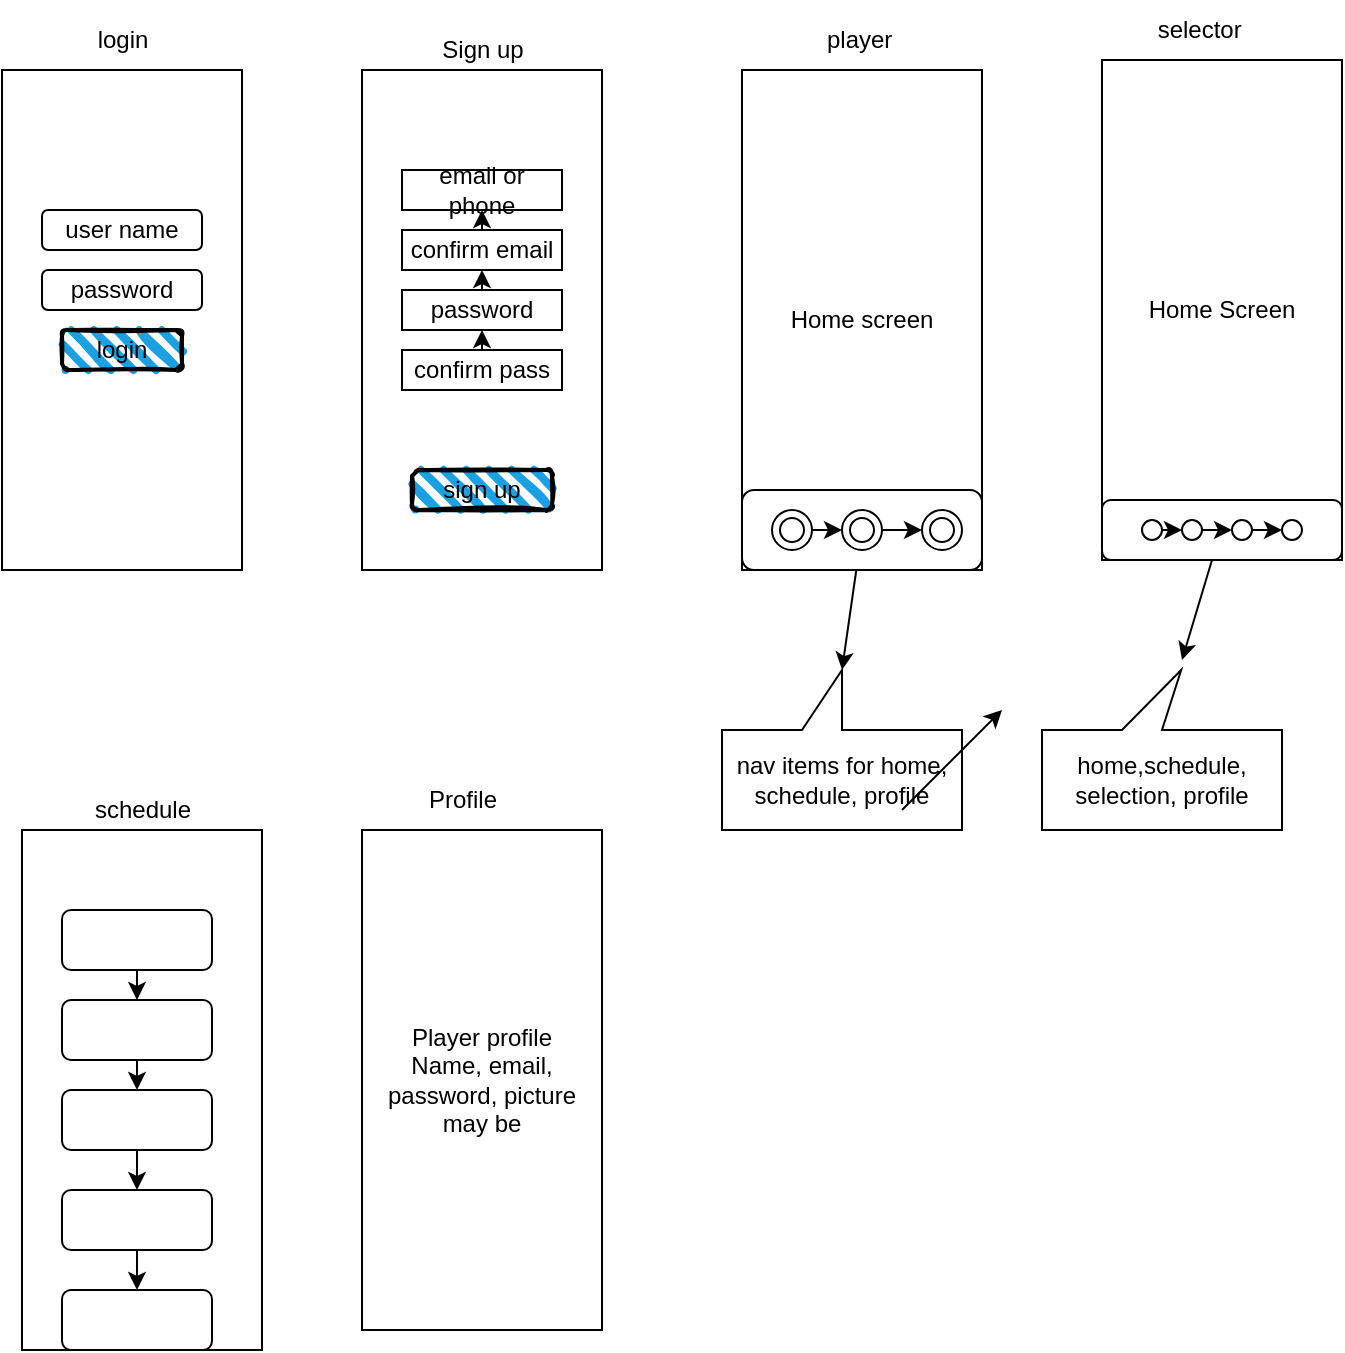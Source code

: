 <mxfile>
    <diagram id="ueoeoGH1F4XLIX-ExMUr" name="Page-1">
        <mxGraphModel dx="1068" dy="802" grid="1" gridSize="10" guides="1" tooltips="1" connect="1" arrows="1" fold="1" page="1" pageScale="1" pageWidth="850" pageHeight="1100" math="0" shadow="0">
            <root>
                <mxCell id="0"/>
                <mxCell id="1" parent="0"/>
                <mxCell id="2" value="" style="rounded=0;whiteSpace=wrap;html=1;" vertex="1" parent="1">
                    <mxGeometry x="40" y="70" width="120" height="250" as="geometry"/>
                </mxCell>
                <mxCell id="4" value="login" style="rounded=1;whiteSpace=wrap;html=1;strokeWidth=2;fillWeight=4;hachureGap=8;hachureAngle=45;fillColor=#1ba1e2;sketch=1;" vertex="1" parent="1">
                    <mxGeometry x="70" y="200" width="60" height="20" as="geometry"/>
                </mxCell>
                <mxCell id="5" value="password" style="rounded=1;whiteSpace=wrap;html=1;" vertex="1" parent="1">
                    <mxGeometry x="60" y="170" width="80" height="20" as="geometry"/>
                </mxCell>
                <mxCell id="6" value="user name" style="rounded=1;whiteSpace=wrap;html=1;" vertex="1" parent="1">
                    <mxGeometry x="60" y="140" width="80" height="20" as="geometry"/>
                </mxCell>
                <mxCell id="7" value="login" style="text;html=1;align=center;verticalAlign=middle;resizable=0;points=[];autosize=1;strokeColor=none;fillColor=none;" vertex="1" parent="1">
                    <mxGeometry x="75" y="40" width="50" height="30" as="geometry"/>
                </mxCell>
                <mxCell id="8" value="" style="rounded=0;whiteSpace=wrap;html=1;" vertex="1" parent="1">
                    <mxGeometry x="220" y="70" width="120" height="250" as="geometry"/>
                </mxCell>
                <mxCell id="9" value="Sign up" style="text;html=1;align=center;verticalAlign=middle;resizable=0;points=[];autosize=1;strokeColor=none;fillColor=none;" vertex="1" parent="1">
                    <mxGeometry x="250" y="45" width="60" height="30" as="geometry"/>
                </mxCell>
                <mxCell id="13" style="edgeStyle=none;html=1;" edge="1" parent="1">
                    <mxGeometry relative="1" as="geometry">
                        <mxPoint x="520" y="420" as="targetPoint"/>
                        <mxPoint x="520" y="420" as="sourcePoint"/>
                    </mxGeometry>
                </mxCell>
                <mxCell id="22" value="" style="edgeStyle=none;html=1;" edge="1" parent="1" source="11" target="21">
                    <mxGeometry relative="1" as="geometry"/>
                </mxCell>
                <mxCell id="11" value="confirm pass" style="rounded=0;whiteSpace=wrap;html=1;" vertex="1" parent="1">
                    <mxGeometry x="240" y="210" width="80" height="20" as="geometry"/>
                </mxCell>
                <mxCell id="24" value="" style="edgeStyle=none;html=1;" edge="1" parent="1" source="21" target="23">
                    <mxGeometry relative="1" as="geometry"/>
                </mxCell>
                <mxCell id="21" value="password" style="rounded=0;whiteSpace=wrap;html=1;" vertex="1" parent="1">
                    <mxGeometry x="240" y="180" width="80" height="20" as="geometry"/>
                </mxCell>
                <mxCell id="26" value="" style="edgeStyle=none;html=1;" edge="1" parent="1" source="23" target="25">
                    <mxGeometry relative="1" as="geometry"/>
                </mxCell>
                <mxCell id="23" value="confirm email" style="rounded=0;whiteSpace=wrap;html=1;" vertex="1" parent="1">
                    <mxGeometry x="240" y="150" width="80" height="20" as="geometry"/>
                </mxCell>
                <mxCell id="25" value="email or phone" style="rounded=0;whiteSpace=wrap;html=1;" vertex="1" parent="1">
                    <mxGeometry x="240" y="120" width="80" height="20" as="geometry"/>
                </mxCell>
                <mxCell id="27" value="sign up" style="rounded=1;whiteSpace=wrap;html=1;strokeWidth=2;fillWeight=4;hachureGap=8;hachureAngle=45;fillColor=#1ba1e2;sketch=1;" vertex="1" parent="1">
                    <mxGeometry x="245" y="270" width="70" height="20" as="geometry"/>
                </mxCell>
                <mxCell id="28" value="Home screen" style="rounded=0;whiteSpace=wrap;html=1;" vertex="1" parent="1">
                    <mxGeometry x="410" y="70" width="120" height="250" as="geometry"/>
                </mxCell>
                <mxCell id="29" value="" style="rounded=1;whiteSpace=wrap;html=1;" vertex="1" parent="1">
                    <mxGeometry x="410" y="280" width="120" height="40" as="geometry"/>
                </mxCell>
                <mxCell id="32" value="" style="edgeStyle=none;html=1;" edge="1" parent="1" source="30" target="31">
                    <mxGeometry relative="1" as="geometry"/>
                </mxCell>
                <mxCell id="30" value="" style="ellipse;shape=doubleEllipse;whiteSpace=wrap;html=1;aspect=fixed;" vertex="1" parent="1">
                    <mxGeometry x="425" y="290" width="20" height="20" as="geometry"/>
                </mxCell>
                <mxCell id="34" value="" style="edgeStyle=none;html=1;" edge="1" parent="1" source="31" target="33">
                    <mxGeometry relative="1" as="geometry"/>
                </mxCell>
                <mxCell id="31" value="" style="ellipse;shape=doubleEllipse;whiteSpace=wrap;html=1;aspect=fixed;" vertex="1" parent="1">
                    <mxGeometry x="460" y="290" width="20" height="20" as="geometry"/>
                </mxCell>
                <mxCell id="33" value="" style="ellipse;shape=doubleEllipse;whiteSpace=wrap;html=1;aspect=fixed;" vertex="1" parent="1">
                    <mxGeometry x="500" y="290" width="20" height="20" as="geometry"/>
                </mxCell>
                <mxCell id="35" value="" style="endArrow=classic;html=1;" edge="1" parent="1" source="29">
                    <mxGeometry width="50" height="50" relative="1" as="geometry">
                        <mxPoint x="490" y="430" as="sourcePoint"/>
                        <mxPoint x="460" y="370" as="targetPoint"/>
                        <Array as="points">
                            <mxPoint x="460" y="370"/>
                        </Array>
                    </mxGeometry>
                </mxCell>
                <mxCell id="36" value="nav items for home, schedule, profile" style="shape=callout;whiteSpace=wrap;html=1;perimeter=calloutPerimeter;direction=west;" vertex="1" parent="1">
                    <mxGeometry x="400" y="370" width="120" height="80" as="geometry"/>
                </mxCell>
                <mxCell id="37" value="player&amp;nbsp;" style="text;html=1;align=center;verticalAlign=middle;resizable=0;points=[];autosize=1;strokeColor=none;fillColor=none;" vertex="1" parent="1">
                    <mxGeometry x="440" y="40" width="60" height="30" as="geometry"/>
                </mxCell>
                <mxCell id="38" value="Home Screen" style="rounded=0;whiteSpace=wrap;html=1;" vertex="1" parent="1">
                    <mxGeometry x="590" y="65" width="120" height="250" as="geometry"/>
                </mxCell>
                <mxCell id="40" value="" style="rounded=1;whiteSpace=wrap;html=1;" vertex="1" parent="1">
                    <mxGeometry x="590" y="285" width="120" height="30" as="geometry"/>
                </mxCell>
                <mxCell id="55" value="" style="group;rotation=180;" vertex="1" connectable="0" parent="1">
                    <mxGeometry x="610" y="295" width="80" height="10" as="geometry"/>
                </mxCell>
                <mxCell id="43" value="" style="ellipse;whiteSpace=wrap;html=1;aspect=fixed;" vertex="1" parent="55">
                    <mxGeometry width="10" height="10" as="geometry"/>
                </mxCell>
                <mxCell id="46" value="" style="ellipse;whiteSpace=wrap;html=1;aspect=fixed;" vertex="1" parent="55">
                    <mxGeometry x="20" width="10" height="10" as="geometry"/>
                </mxCell>
                <mxCell id="47" value="" style="edgeStyle=none;html=1;" edge="1" parent="55" source="43" target="46">
                    <mxGeometry relative="1" as="geometry"/>
                </mxCell>
                <mxCell id="48" value="" style="ellipse;whiteSpace=wrap;html=1;aspect=fixed;" vertex="1" parent="55">
                    <mxGeometry x="45" width="10" height="10" as="geometry"/>
                </mxCell>
                <mxCell id="49" value="" style="edgeStyle=none;html=1;" edge="1" parent="55" source="46" target="48">
                    <mxGeometry relative="1" as="geometry"/>
                </mxCell>
                <mxCell id="50" value="" style="ellipse;whiteSpace=wrap;html=1;aspect=fixed;" vertex="1" parent="55">
                    <mxGeometry x="70" width="10" height="10" as="geometry"/>
                </mxCell>
                <mxCell id="51" value="" style="edgeStyle=none;html=1;" edge="1" parent="55" source="48" target="50">
                    <mxGeometry relative="1" as="geometry"/>
                </mxCell>
                <mxCell id="56" value="" style="endArrow=classic;html=1;" edge="1" parent="1">
                    <mxGeometry width="50" height="50" relative="1" as="geometry">
                        <mxPoint x="490" y="440" as="sourcePoint"/>
                        <mxPoint x="540" y="390" as="targetPoint"/>
                    </mxGeometry>
                </mxCell>
                <mxCell id="57" value="" style="endArrow=classic;html=1;" edge="1" parent="1">
                    <mxGeometry width="50" height="50" relative="1" as="geometry">
                        <mxPoint x="645" y="315" as="sourcePoint"/>
                        <mxPoint x="630" y="365" as="targetPoint"/>
                    </mxGeometry>
                </mxCell>
                <mxCell id="58" value="home,schedule, selection, profile" style="shape=callout;whiteSpace=wrap;html=1;perimeter=calloutPerimeter;position2=0.42;direction=west;" vertex="1" parent="1">
                    <mxGeometry x="560" y="370" width="120" height="80" as="geometry"/>
                </mxCell>
                <mxCell id="60" value="selector&amp;nbsp;" style="text;html=1;align=center;verticalAlign=middle;resizable=0;points=[];autosize=1;strokeColor=none;fillColor=none;" vertex="1" parent="1">
                    <mxGeometry x="605" y="35" width="70" height="30" as="geometry"/>
                </mxCell>
                <mxCell id="61" value="" style="rounded=0;whiteSpace=wrap;html=1;" vertex="1" parent="1">
                    <mxGeometry x="50" y="450" width="120" height="260" as="geometry"/>
                </mxCell>
                <mxCell id="64" value="" style="edgeStyle=none;html=1;" edge="1" parent="1" source="62" target="63">
                    <mxGeometry relative="1" as="geometry"/>
                </mxCell>
                <mxCell id="62" value="" style="rounded=1;whiteSpace=wrap;html=1;" vertex="1" parent="1">
                    <mxGeometry x="70" y="490" width="75" height="30" as="geometry"/>
                </mxCell>
                <mxCell id="66" value="" style="edgeStyle=none;html=1;" edge="1" parent="1" source="63" target="65">
                    <mxGeometry relative="1" as="geometry"/>
                </mxCell>
                <mxCell id="63" value="" style="rounded=1;whiteSpace=wrap;html=1;" vertex="1" parent="1">
                    <mxGeometry x="70" y="535" width="75" height="30" as="geometry"/>
                </mxCell>
                <mxCell id="68" value="" style="edgeStyle=none;html=1;" edge="1" parent="1" source="65" target="67">
                    <mxGeometry relative="1" as="geometry"/>
                </mxCell>
                <mxCell id="65" value="" style="rounded=1;whiteSpace=wrap;html=1;" vertex="1" parent="1">
                    <mxGeometry x="70" y="580" width="75" height="30" as="geometry"/>
                </mxCell>
                <mxCell id="70" value="" style="edgeStyle=none;html=1;" edge="1" parent="1" source="67" target="69">
                    <mxGeometry relative="1" as="geometry"/>
                </mxCell>
                <mxCell id="67" value="" style="rounded=1;whiteSpace=wrap;html=1;" vertex="1" parent="1">
                    <mxGeometry x="70" y="630" width="75" height="30" as="geometry"/>
                </mxCell>
                <mxCell id="69" value="" style="rounded=1;whiteSpace=wrap;html=1;" vertex="1" parent="1">
                    <mxGeometry x="70" y="680" width="75" height="30" as="geometry"/>
                </mxCell>
                <mxCell id="72" value="schedule" style="text;html=1;align=center;verticalAlign=middle;resizable=0;points=[];autosize=1;strokeColor=none;fillColor=none;" vertex="1" parent="1">
                    <mxGeometry x="75" y="425" width="70" height="30" as="geometry"/>
                </mxCell>
                <mxCell id="73" value="Player profile&lt;br&gt;Name, email, password, picture may be" style="rounded=0;whiteSpace=wrap;html=1;" vertex="1" parent="1">
                    <mxGeometry x="220" y="450" width="120" height="250" as="geometry"/>
                </mxCell>
                <mxCell id="74" value="Profile" style="text;html=1;align=center;verticalAlign=middle;resizable=0;points=[];autosize=1;strokeColor=none;fillColor=none;" vertex="1" parent="1">
                    <mxGeometry x="240" y="420" width="60" height="30" as="geometry"/>
                </mxCell>
            </root>
        </mxGraphModel>
    </diagram>
</mxfile>